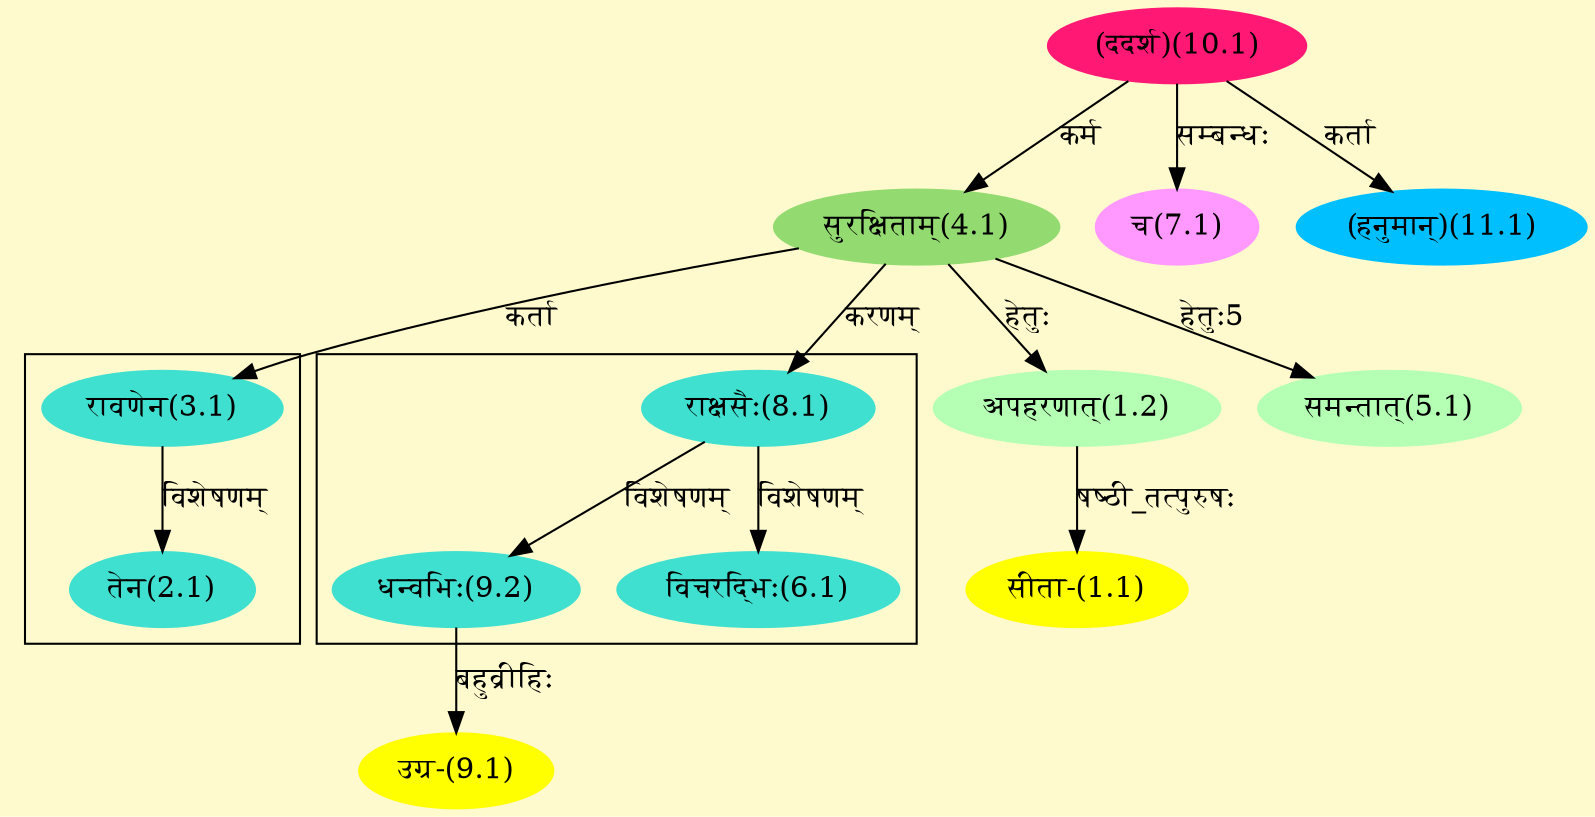 digraph G{
rankdir=BT;
 compound=true;
 bgcolor="lemonchiffon1";

subgraph cluster_1{
Node2_1 [style=filled, color="#40E0D0" label = "तेन(2.1)"]
Node3_1 [style=filled, color="#40E0D0" label = "रावणेन(3.1)"]

}

subgraph cluster_2{
Node6_1 [style=filled, color="#40E0D0" label = "विचरद्भिः(6.1)"]
Node8_1 [style=filled, color="#40E0D0" label = "राक्षसैः(8.1)"]
Node9_2 [style=filled, color="#40E0D0" label = "धन्वभिः(9.2)"]

}
Node1_1 [style=filled, color="#FFFF00" label = "सीता-(1.1)"]
Node1_2 [style=filled, color="#B4FFB4" label = "अपहरणात्(1.2)"]
Node4_1 [style=filled, color="#93DB70" label = "सुरक्षिताम्(4.1)"]
Node3_1 [style=filled, color="#40E0D0" label = "रावणेन(3.1)"]
Node10_1 [style=filled, color="#FF1975" label = "(ददर्श)(10.1)"]
Node5_1 [style=filled, color="#B4FFB4" label = "समन्तात्(5.1)"]
Node7_1 [style=filled, color="#FF99FF" label = "च(7.1)"]
Node8_1 [style=filled, color="#40E0D0" label = "राक्षसैः(8.1)"]
Node9_1 [style=filled, color="#FFFF00" label = "उग्र-(9.1)"]
Node9_2 [style=filled, color="#40E0D0" label = "धन्वभिः(9.2)"]
Node [style=filled, color="" label = "()"]
Node11_1 [style=filled, color="#00BFFF" label = "(हनुमान्)(11.1)"]
/* Start of Relations section */

Node1_1 -> Node1_2 [  label="षष्ठी_तत्पुरुषः"  dir="back" ]
Node1_2 -> Node4_1 [  label="हेतुः"  dir="back" ]
Node2_1 -> Node3_1 [  label="विशेषणम्"  dir="back" ]
Node3_1 -> Node4_1 [  label="कर्ता"  dir="back" ]
Node4_1 -> Node10_1 [  label="कर्म"  dir="back" ]
Node5_1 -> Node4_1 [  label="हेतुः5"  dir="back" ]
Node6_1 -> Node8_1 [  label="विशेषणम्"  dir="back" ]
Node7_1 -> Node10_1 [  label="सम्बन्धः"  dir="back" ]
Node8_1 -> Node4_1 [  label="करणम्"  dir="back" ]
Node9_1 -> Node9_2 [  label="बहुव्रीहिः"  dir="back" ]
Node9_2 -> Node8_1 [  label="विशेषणम्"  dir="back" ]
Node11_1 -> Node10_1 [  label="कर्ता"  dir="back" ]
}
